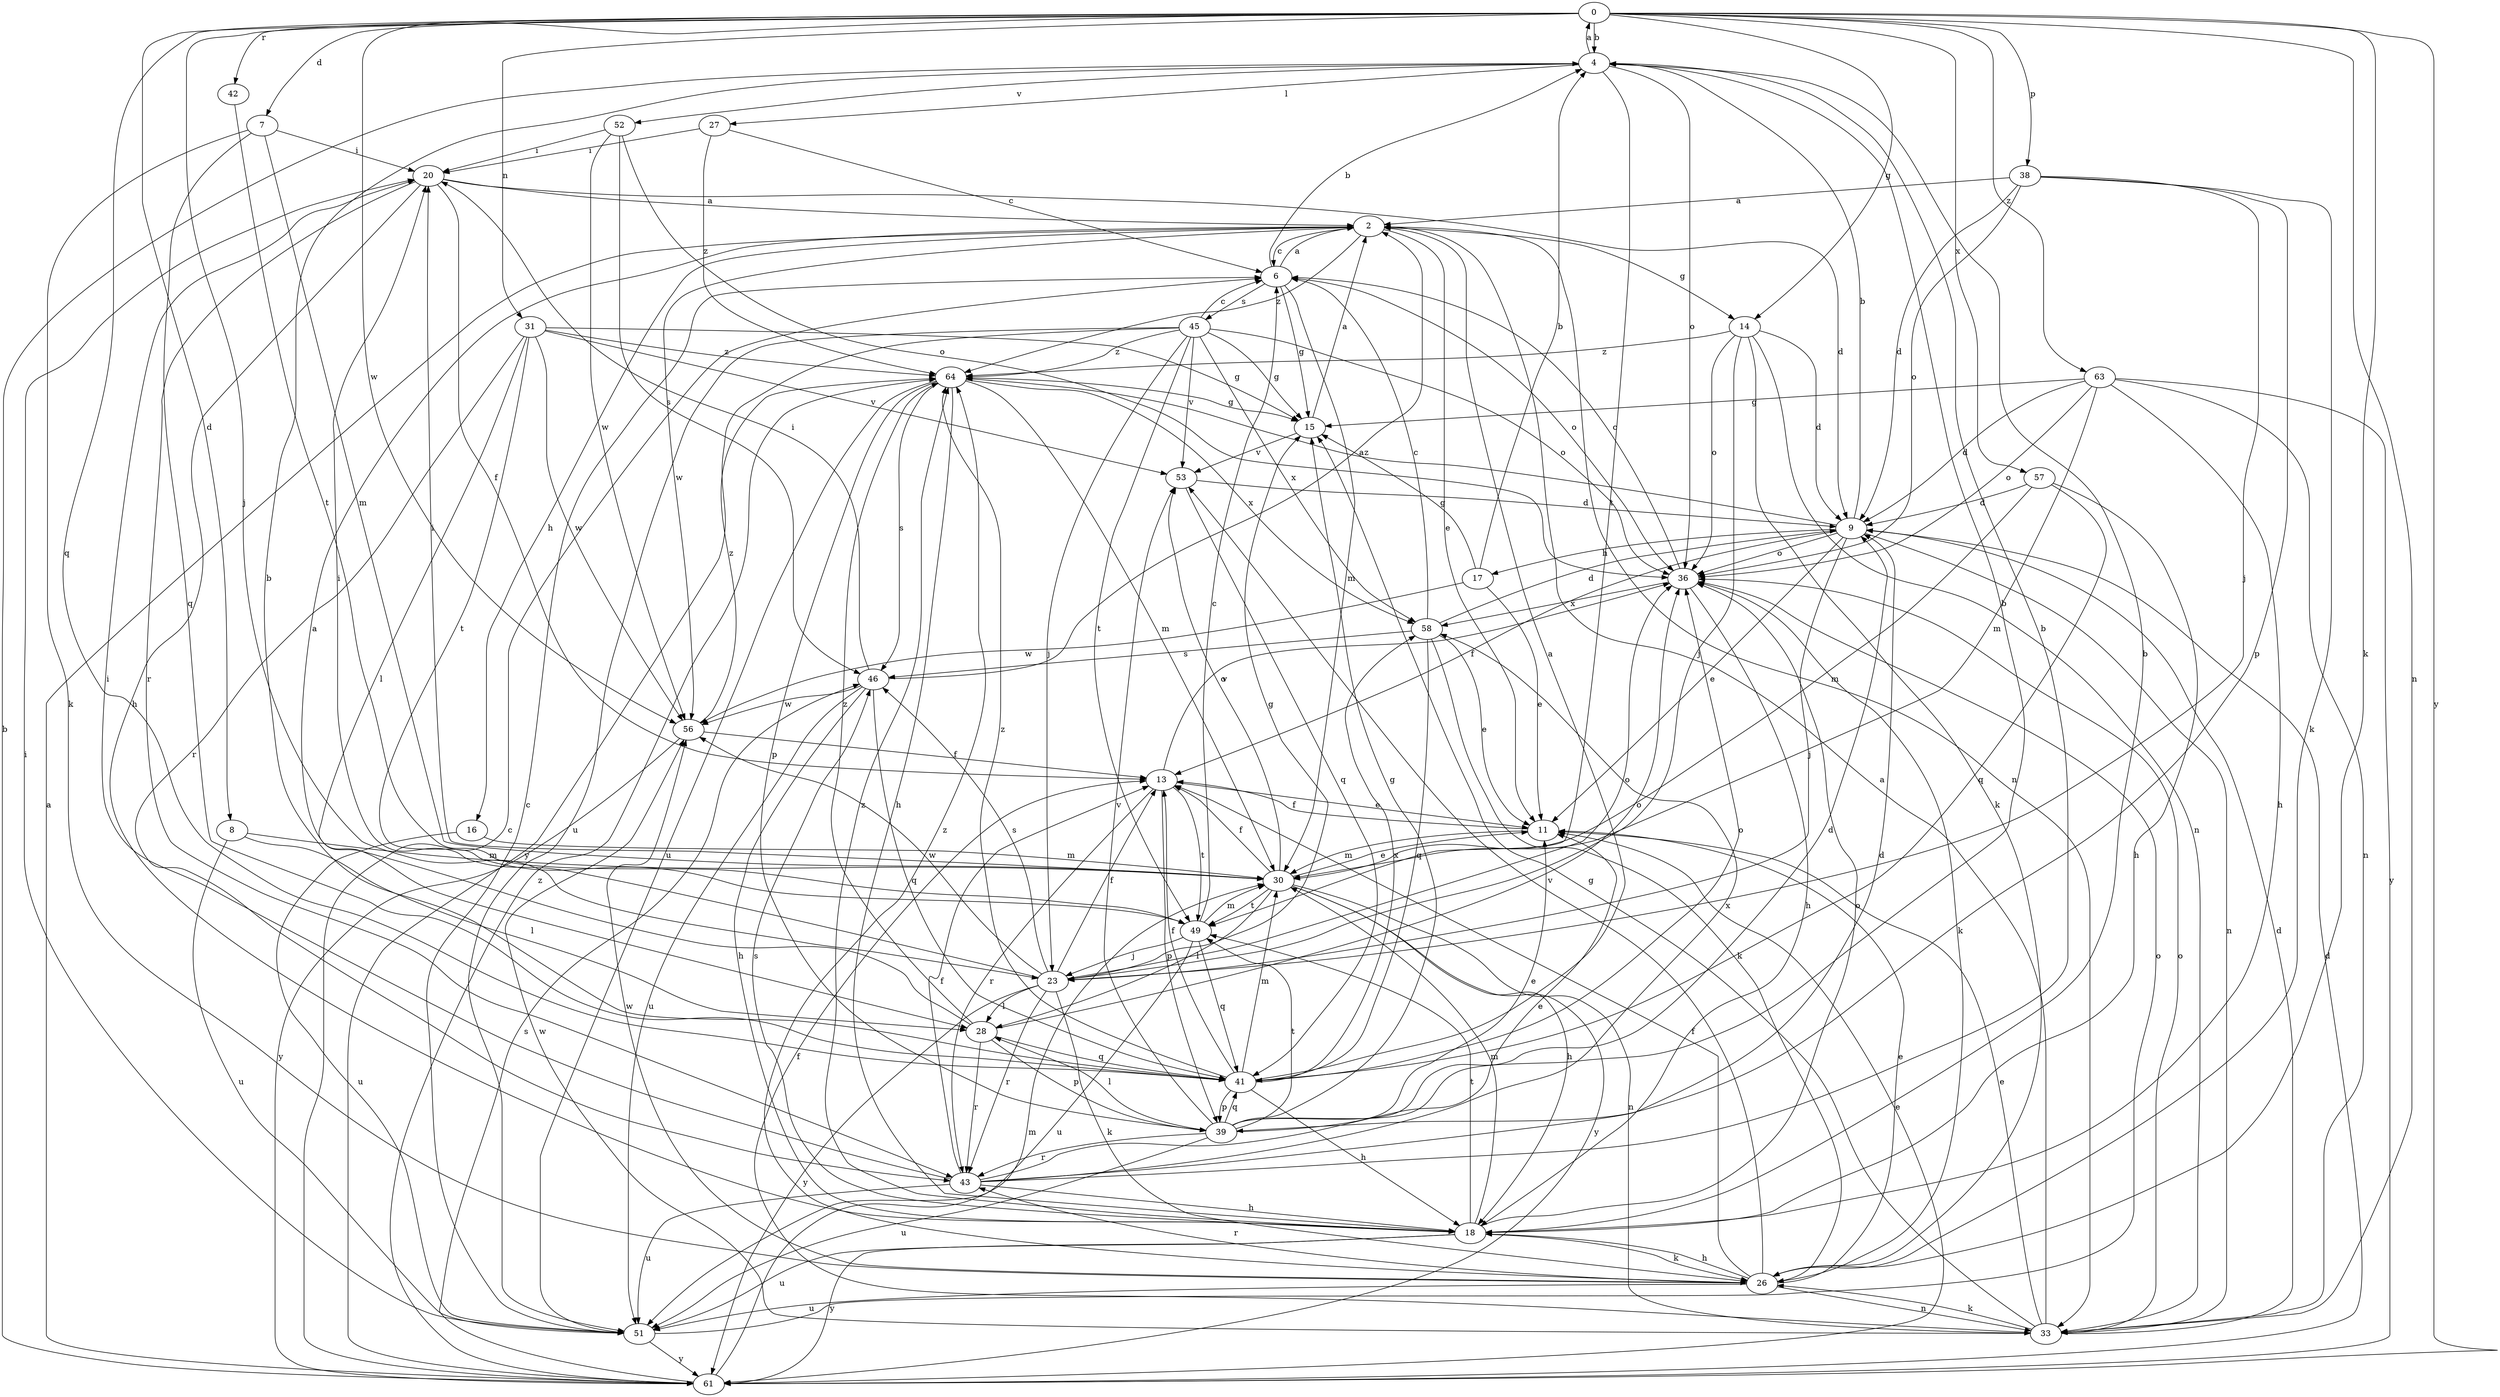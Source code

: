 strict digraph  {
0;
2;
4;
6;
7;
8;
9;
11;
13;
14;
15;
16;
17;
18;
20;
23;
26;
27;
28;
30;
31;
33;
36;
38;
39;
41;
42;
43;
45;
46;
49;
51;
52;
53;
56;
57;
58;
61;
63;
64;
0 -> 4  [label=b];
0 -> 7  [label=d];
0 -> 8  [label=d];
0 -> 14  [label=g];
0 -> 23  [label=j];
0 -> 26  [label=k];
0 -> 31  [label=n];
0 -> 33  [label=n];
0 -> 38  [label=p];
0 -> 41  [label=q];
0 -> 42  [label=r];
0 -> 56  [label=w];
0 -> 57  [label=x];
0 -> 61  [label=y];
0 -> 63  [label=z];
2 -> 6  [label=c];
2 -> 11  [label=e];
2 -> 14  [label=g];
2 -> 16  [label=h];
2 -> 33  [label=n];
2 -> 56  [label=w];
2 -> 64  [label=z];
4 -> 0  [label=a];
4 -> 27  [label=l];
4 -> 36  [label=o];
4 -> 49  [label=t];
4 -> 52  [label=v];
6 -> 2  [label=a];
6 -> 4  [label=b];
6 -> 15  [label=g];
6 -> 30  [label=m];
6 -> 36  [label=o];
6 -> 45  [label=s];
7 -> 20  [label=i];
7 -> 26  [label=k];
7 -> 30  [label=m];
7 -> 41  [label=q];
8 -> 28  [label=l];
8 -> 30  [label=m];
8 -> 51  [label=u];
9 -> 4  [label=b];
9 -> 11  [label=e];
9 -> 13  [label=f];
9 -> 17  [label=h];
9 -> 23  [label=j];
9 -> 33  [label=n];
9 -> 36  [label=o];
9 -> 64  [label=z];
11 -> 13  [label=f];
11 -> 30  [label=m];
13 -> 11  [label=e];
13 -> 36  [label=o];
13 -> 39  [label=p];
13 -> 43  [label=r];
13 -> 49  [label=t];
14 -> 9  [label=d];
14 -> 23  [label=j];
14 -> 26  [label=k];
14 -> 33  [label=n];
14 -> 36  [label=o];
14 -> 64  [label=z];
15 -> 2  [label=a];
15 -> 53  [label=v];
16 -> 30  [label=m];
16 -> 51  [label=u];
17 -> 4  [label=b];
17 -> 11  [label=e];
17 -> 15  [label=g];
17 -> 56  [label=w];
18 -> 4  [label=b];
18 -> 26  [label=k];
18 -> 30  [label=m];
18 -> 36  [label=o];
18 -> 46  [label=s];
18 -> 49  [label=t];
18 -> 51  [label=u];
18 -> 61  [label=y];
18 -> 64  [label=z];
20 -> 2  [label=a];
20 -> 9  [label=d];
20 -> 13  [label=f];
20 -> 18  [label=h];
20 -> 43  [label=r];
23 -> 13  [label=f];
23 -> 15  [label=g];
23 -> 20  [label=i];
23 -> 26  [label=k];
23 -> 28  [label=l];
23 -> 36  [label=o];
23 -> 43  [label=r];
23 -> 46  [label=s];
23 -> 56  [label=w];
23 -> 61  [label=y];
26 -> 11  [label=e];
26 -> 13  [label=f];
26 -> 18  [label=h];
26 -> 33  [label=n];
26 -> 43  [label=r];
26 -> 51  [label=u];
26 -> 53  [label=v];
26 -> 56  [label=w];
26 -> 64  [label=z];
27 -> 6  [label=c];
27 -> 20  [label=i];
27 -> 64  [label=z];
28 -> 2  [label=a];
28 -> 36  [label=o];
28 -> 39  [label=p];
28 -> 41  [label=q];
28 -> 43  [label=r];
28 -> 64  [label=z];
30 -> 11  [label=e];
30 -> 13  [label=f];
30 -> 18  [label=h];
30 -> 20  [label=i];
30 -> 28  [label=l];
30 -> 33  [label=n];
30 -> 49  [label=t];
30 -> 53  [label=v];
30 -> 61  [label=y];
31 -> 15  [label=g];
31 -> 28  [label=l];
31 -> 43  [label=r];
31 -> 49  [label=t];
31 -> 53  [label=v];
31 -> 56  [label=w];
31 -> 64  [label=z];
33 -> 2  [label=a];
33 -> 9  [label=d];
33 -> 11  [label=e];
33 -> 13  [label=f];
33 -> 15  [label=g];
33 -> 26  [label=k];
33 -> 36  [label=o];
33 -> 56  [label=w];
36 -> 6  [label=c];
36 -> 18  [label=h];
36 -> 26  [label=k];
36 -> 58  [label=x];
38 -> 2  [label=a];
38 -> 9  [label=d];
38 -> 23  [label=j];
38 -> 26  [label=k];
38 -> 36  [label=o];
38 -> 39  [label=p];
39 -> 4  [label=b];
39 -> 9  [label=d];
39 -> 11  [label=e];
39 -> 15  [label=g];
39 -> 28  [label=l];
39 -> 41  [label=q];
39 -> 43  [label=r];
39 -> 49  [label=t];
39 -> 51  [label=u];
39 -> 53  [label=v];
41 -> 2  [label=a];
41 -> 4  [label=b];
41 -> 13  [label=f];
41 -> 18  [label=h];
41 -> 30  [label=m];
41 -> 36  [label=o];
41 -> 39  [label=p];
41 -> 58  [label=x];
41 -> 64  [label=z];
42 -> 49  [label=t];
43 -> 4  [label=b];
43 -> 9  [label=d];
43 -> 11  [label=e];
43 -> 13  [label=f];
43 -> 18  [label=h];
43 -> 20  [label=i];
43 -> 51  [label=u];
43 -> 58  [label=x];
45 -> 6  [label=c];
45 -> 15  [label=g];
45 -> 23  [label=j];
45 -> 36  [label=o];
45 -> 49  [label=t];
45 -> 51  [label=u];
45 -> 53  [label=v];
45 -> 58  [label=x];
45 -> 61  [label=y];
45 -> 64  [label=z];
46 -> 2  [label=a];
46 -> 18  [label=h];
46 -> 20  [label=i];
46 -> 41  [label=q];
46 -> 51  [label=u];
46 -> 56  [label=w];
49 -> 6  [label=c];
49 -> 23  [label=j];
49 -> 30  [label=m];
49 -> 41  [label=q];
49 -> 51  [label=u];
51 -> 6  [label=c];
51 -> 20  [label=i];
51 -> 36  [label=o];
51 -> 61  [label=y];
52 -> 20  [label=i];
52 -> 36  [label=o];
52 -> 46  [label=s];
52 -> 56  [label=w];
53 -> 9  [label=d];
53 -> 41  [label=q];
56 -> 13  [label=f];
56 -> 61  [label=y];
56 -> 64  [label=z];
57 -> 9  [label=d];
57 -> 18  [label=h];
57 -> 30  [label=m];
57 -> 41  [label=q];
58 -> 6  [label=c];
58 -> 9  [label=d];
58 -> 11  [label=e];
58 -> 26  [label=k];
58 -> 41  [label=q];
58 -> 46  [label=s];
61 -> 2  [label=a];
61 -> 4  [label=b];
61 -> 6  [label=c];
61 -> 9  [label=d];
61 -> 11  [label=e];
61 -> 30  [label=m];
61 -> 46  [label=s];
61 -> 64  [label=z];
63 -> 9  [label=d];
63 -> 15  [label=g];
63 -> 18  [label=h];
63 -> 30  [label=m];
63 -> 33  [label=n];
63 -> 36  [label=o];
63 -> 61  [label=y];
64 -> 15  [label=g];
64 -> 18  [label=h];
64 -> 30  [label=m];
64 -> 39  [label=p];
64 -> 46  [label=s];
64 -> 51  [label=u];
64 -> 58  [label=x];
}
